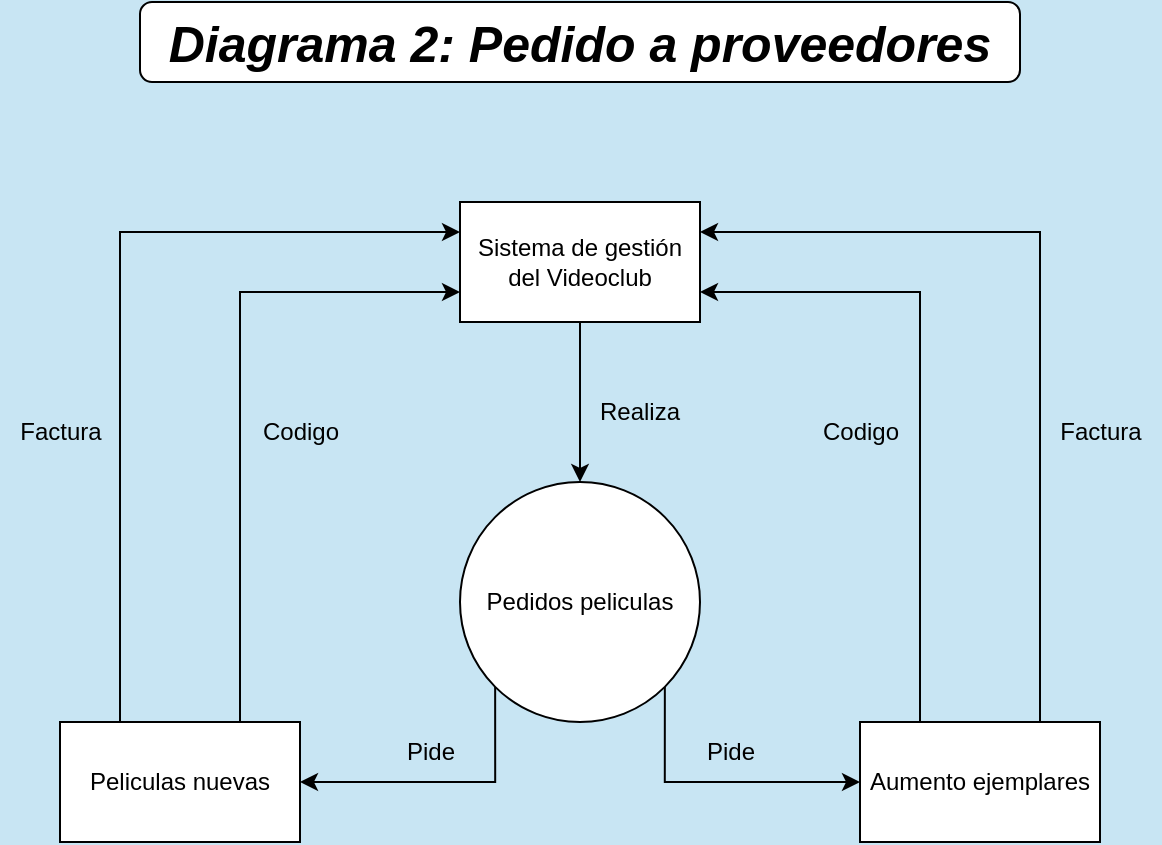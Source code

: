 <mxfile version="22.1.21" type="device">
  <diagram name="Página-1" id="9htOSrp1tpj22L8sjp2M">
    <mxGraphModel dx="1165" dy="588" grid="1" gridSize="10" guides="1" tooltips="1" connect="1" arrows="1" fold="1" page="1" pageScale="1" pageWidth="1169" pageHeight="827" background="#c8e5f3" math="0" shadow="0">
      <root>
        <mxCell id="0" />
        <mxCell id="1" parent="0" />
        <mxCell id="RHknBPoDHP4WDeh9FgYe-1" value="&lt;b&gt;&lt;i&gt;&lt;font style=&quot;font-size: 25px;&quot;&gt;Diagrama 2: Pedido a proveedores&lt;/font&gt;&lt;/i&gt;&lt;/b&gt;" style="rounded=1;whiteSpace=wrap;html=1;" parent="1" vertex="1">
          <mxGeometry x="320" y="40" width="440" height="40" as="geometry" />
        </mxCell>
        <mxCell id="UbwEfJ8CQGMYsPNqsHQa-7" style="edgeStyle=orthogonalEdgeStyle;rounded=0;orthogonalLoop=1;jettySize=auto;html=1;exitX=0;exitY=1;exitDx=0;exitDy=0;entryX=1;entryY=0.5;entryDx=0;entryDy=0;" edge="1" parent="1" source="UbwEfJ8CQGMYsPNqsHQa-1" target="UbwEfJ8CQGMYsPNqsHQa-5">
          <mxGeometry relative="1" as="geometry">
            <Array as="points">
              <mxPoint x="498" y="430" />
            </Array>
          </mxGeometry>
        </mxCell>
        <mxCell id="UbwEfJ8CQGMYsPNqsHQa-8" style="edgeStyle=orthogonalEdgeStyle;rounded=0;orthogonalLoop=1;jettySize=auto;html=1;exitX=1;exitY=1;exitDx=0;exitDy=0;entryX=0;entryY=0.5;entryDx=0;entryDy=0;" edge="1" parent="1" source="UbwEfJ8CQGMYsPNqsHQa-1" target="UbwEfJ8CQGMYsPNqsHQa-6">
          <mxGeometry relative="1" as="geometry">
            <Array as="points">
              <mxPoint x="582" y="430" />
            </Array>
          </mxGeometry>
        </mxCell>
        <mxCell id="UbwEfJ8CQGMYsPNqsHQa-1" value="Pedidos peliculas" style="ellipse;whiteSpace=wrap;html=1;aspect=fixed;" vertex="1" parent="1">
          <mxGeometry x="480" y="280" width="120" height="120" as="geometry" />
        </mxCell>
        <mxCell id="UbwEfJ8CQGMYsPNqsHQa-3" style="edgeStyle=orthogonalEdgeStyle;rounded=0;orthogonalLoop=1;jettySize=auto;html=1;exitX=0.5;exitY=1;exitDx=0;exitDy=0;entryX=0.5;entryY=0;entryDx=0;entryDy=0;" edge="1" parent="1" source="UbwEfJ8CQGMYsPNqsHQa-2" target="UbwEfJ8CQGMYsPNqsHQa-1">
          <mxGeometry relative="1" as="geometry" />
        </mxCell>
        <mxCell id="UbwEfJ8CQGMYsPNqsHQa-2" value="Sistema de gestión del Videoclub" style="rounded=0;whiteSpace=wrap;html=1;" vertex="1" parent="1">
          <mxGeometry x="480" y="140" width="120" height="60" as="geometry" />
        </mxCell>
        <mxCell id="UbwEfJ8CQGMYsPNqsHQa-4" value="Realiza" style="text;html=1;strokeColor=none;fillColor=none;align=center;verticalAlign=middle;whiteSpace=wrap;rounded=0;" vertex="1" parent="1">
          <mxGeometry x="540" y="230" width="60" height="30" as="geometry" />
        </mxCell>
        <mxCell id="UbwEfJ8CQGMYsPNqsHQa-17" style="edgeStyle=orthogonalEdgeStyle;rounded=0;orthogonalLoop=1;jettySize=auto;html=1;exitX=0.75;exitY=0;exitDx=0;exitDy=0;entryX=0;entryY=0.75;entryDx=0;entryDy=0;" edge="1" parent="1" source="UbwEfJ8CQGMYsPNqsHQa-5" target="UbwEfJ8CQGMYsPNqsHQa-2">
          <mxGeometry relative="1" as="geometry" />
        </mxCell>
        <mxCell id="UbwEfJ8CQGMYsPNqsHQa-19" style="edgeStyle=orthogonalEdgeStyle;rounded=0;orthogonalLoop=1;jettySize=auto;html=1;exitX=0.25;exitY=0;exitDx=0;exitDy=0;entryX=0;entryY=0.25;entryDx=0;entryDy=0;" edge="1" parent="1" source="UbwEfJ8CQGMYsPNqsHQa-5" target="UbwEfJ8CQGMYsPNqsHQa-2">
          <mxGeometry relative="1" as="geometry" />
        </mxCell>
        <mxCell id="UbwEfJ8CQGMYsPNqsHQa-5" value="Peliculas nuevas" style="rounded=0;whiteSpace=wrap;html=1;" vertex="1" parent="1">
          <mxGeometry x="280" y="400" width="120" height="60" as="geometry" />
        </mxCell>
        <mxCell id="UbwEfJ8CQGMYsPNqsHQa-16" style="edgeStyle=orthogonalEdgeStyle;rounded=0;orthogonalLoop=1;jettySize=auto;html=1;exitX=0.25;exitY=0;exitDx=0;exitDy=0;entryX=1;entryY=0.75;entryDx=0;entryDy=0;" edge="1" parent="1" source="UbwEfJ8CQGMYsPNqsHQa-6" target="UbwEfJ8CQGMYsPNqsHQa-2">
          <mxGeometry relative="1" as="geometry" />
        </mxCell>
        <mxCell id="UbwEfJ8CQGMYsPNqsHQa-18" style="edgeStyle=orthogonalEdgeStyle;rounded=0;orthogonalLoop=1;jettySize=auto;html=1;exitX=0.75;exitY=0;exitDx=0;exitDy=0;entryX=1;entryY=0.25;entryDx=0;entryDy=0;" edge="1" parent="1" source="UbwEfJ8CQGMYsPNqsHQa-6" target="UbwEfJ8CQGMYsPNqsHQa-2">
          <mxGeometry relative="1" as="geometry" />
        </mxCell>
        <mxCell id="UbwEfJ8CQGMYsPNqsHQa-6" value="&lt;div&gt;Aumento ejemplares&lt;/div&gt;" style="rounded=0;whiteSpace=wrap;html=1;" vertex="1" parent="1">
          <mxGeometry x="680" y="400" width="120" height="60" as="geometry" />
        </mxCell>
        <mxCell id="UbwEfJ8CQGMYsPNqsHQa-9" value="&lt;div&gt;Pide&lt;/div&gt;" style="text;html=1;align=center;verticalAlign=middle;resizable=0;points=[];autosize=1;strokeColor=none;fillColor=none;" vertex="1" parent="1">
          <mxGeometry x="440" y="400" width="50" height="30" as="geometry" />
        </mxCell>
        <mxCell id="UbwEfJ8CQGMYsPNqsHQa-10" value="&lt;div&gt;Pide&lt;/div&gt;" style="text;html=1;align=center;verticalAlign=middle;resizable=0;points=[];autosize=1;strokeColor=none;fillColor=none;" vertex="1" parent="1">
          <mxGeometry x="590" y="400" width="50" height="30" as="geometry" />
        </mxCell>
        <mxCell id="UbwEfJ8CQGMYsPNqsHQa-12" value="Codigo" style="text;html=1;align=center;verticalAlign=middle;resizable=0;points=[];autosize=1;strokeColor=none;fillColor=none;" vertex="1" parent="1">
          <mxGeometry x="370" y="240" width="60" height="30" as="geometry" />
        </mxCell>
        <mxCell id="UbwEfJ8CQGMYsPNqsHQa-15" value="Codigo" style="text;html=1;align=center;verticalAlign=middle;resizable=0;points=[];autosize=1;strokeColor=none;fillColor=none;" vertex="1" parent="1">
          <mxGeometry x="650" y="240" width="60" height="30" as="geometry" />
        </mxCell>
        <mxCell id="UbwEfJ8CQGMYsPNqsHQa-20" value="Factura" style="text;html=1;align=center;verticalAlign=middle;resizable=0;points=[];autosize=1;strokeColor=none;fillColor=none;" vertex="1" parent="1">
          <mxGeometry x="770" y="240" width="60" height="30" as="geometry" />
        </mxCell>
        <mxCell id="UbwEfJ8CQGMYsPNqsHQa-21" value="Factura" style="text;html=1;align=center;verticalAlign=middle;resizable=0;points=[];autosize=1;strokeColor=none;fillColor=none;" vertex="1" parent="1">
          <mxGeometry x="250" y="240" width="60" height="30" as="geometry" />
        </mxCell>
      </root>
    </mxGraphModel>
  </diagram>
</mxfile>
